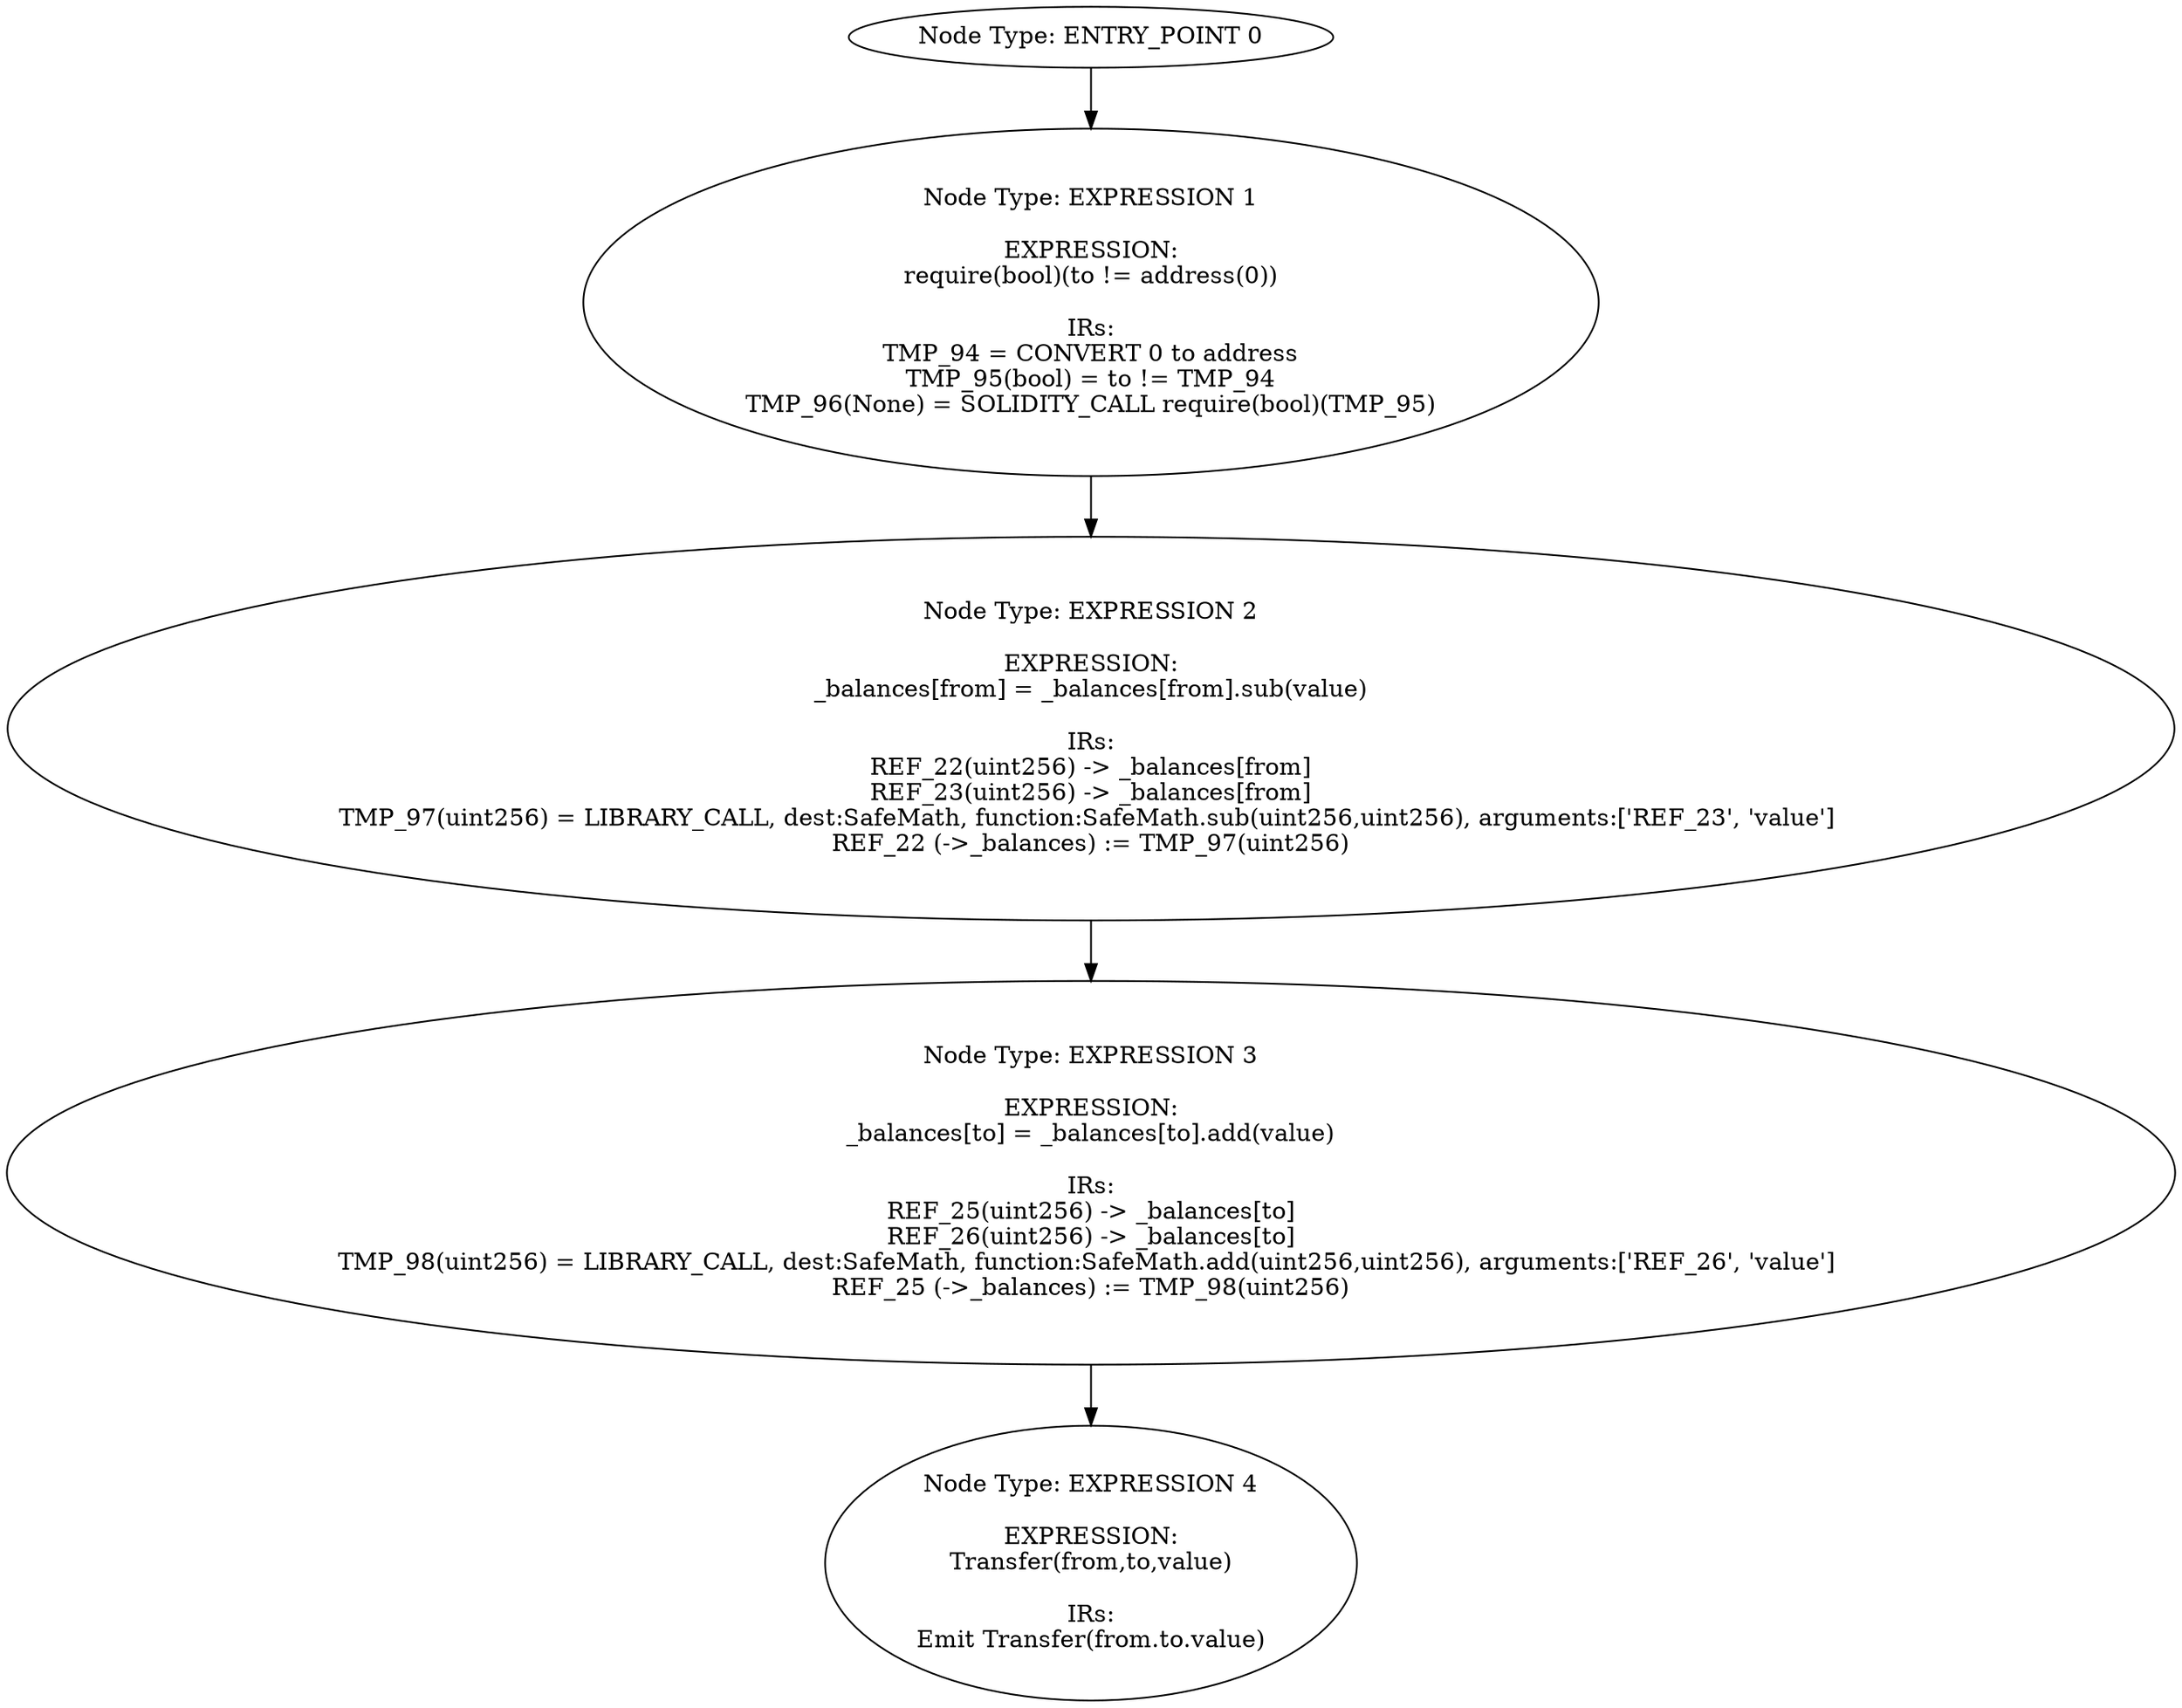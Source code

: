 digraph{
0[label="Node Type: ENTRY_POINT 0
"];
0->1;
1[label="Node Type: EXPRESSION 1

EXPRESSION:
require(bool)(to != address(0))

IRs:
TMP_94 = CONVERT 0 to address
TMP_95(bool) = to != TMP_94
TMP_96(None) = SOLIDITY_CALL require(bool)(TMP_95)"];
1->2;
2[label="Node Type: EXPRESSION 2

EXPRESSION:
_balances[from] = _balances[from].sub(value)

IRs:
REF_22(uint256) -> _balances[from]
REF_23(uint256) -> _balances[from]
TMP_97(uint256) = LIBRARY_CALL, dest:SafeMath, function:SafeMath.sub(uint256,uint256), arguments:['REF_23', 'value'] 
REF_22 (->_balances) := TMP_97(uint256)"];
2->3;
3[label="Node Type: EXPRESSION 3

EXPRESSION:
_balances[to] = _balances[to].add(value)

IRs:
REF_25(uint256) -> _balances[to]
REF_26(uint256) -> _balances[to]
TMP_98(uint256) = LIBRARY_CALL, dest:SafeMath, function:SafeMath.add(uint256,uint256), arguments:['REF_26', 'value'] 
REF_25 (->_balances) := TMP_98(uint256)"];
3->4;
4[label="Node Type: EXPRESSION 4

EXPRESSION:
Transfer(from,to,value)

IRs:
Emit Transfer(from.to.value)"];
}
